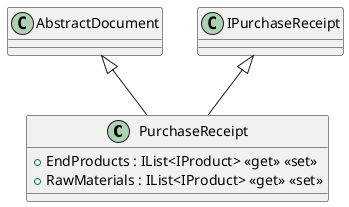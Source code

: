 @startuml
class PurchaseReceipt {
    + EndProducts : IList<IProduct> <<get>> <<set>>
    + RawMaterials : IList<IProduct> <<get>> <<set>>
}
AbstractDocument <|-- PurchaseReceipt
IPurchaseReceipt <|-- PurchaseReceipt
@enduml
